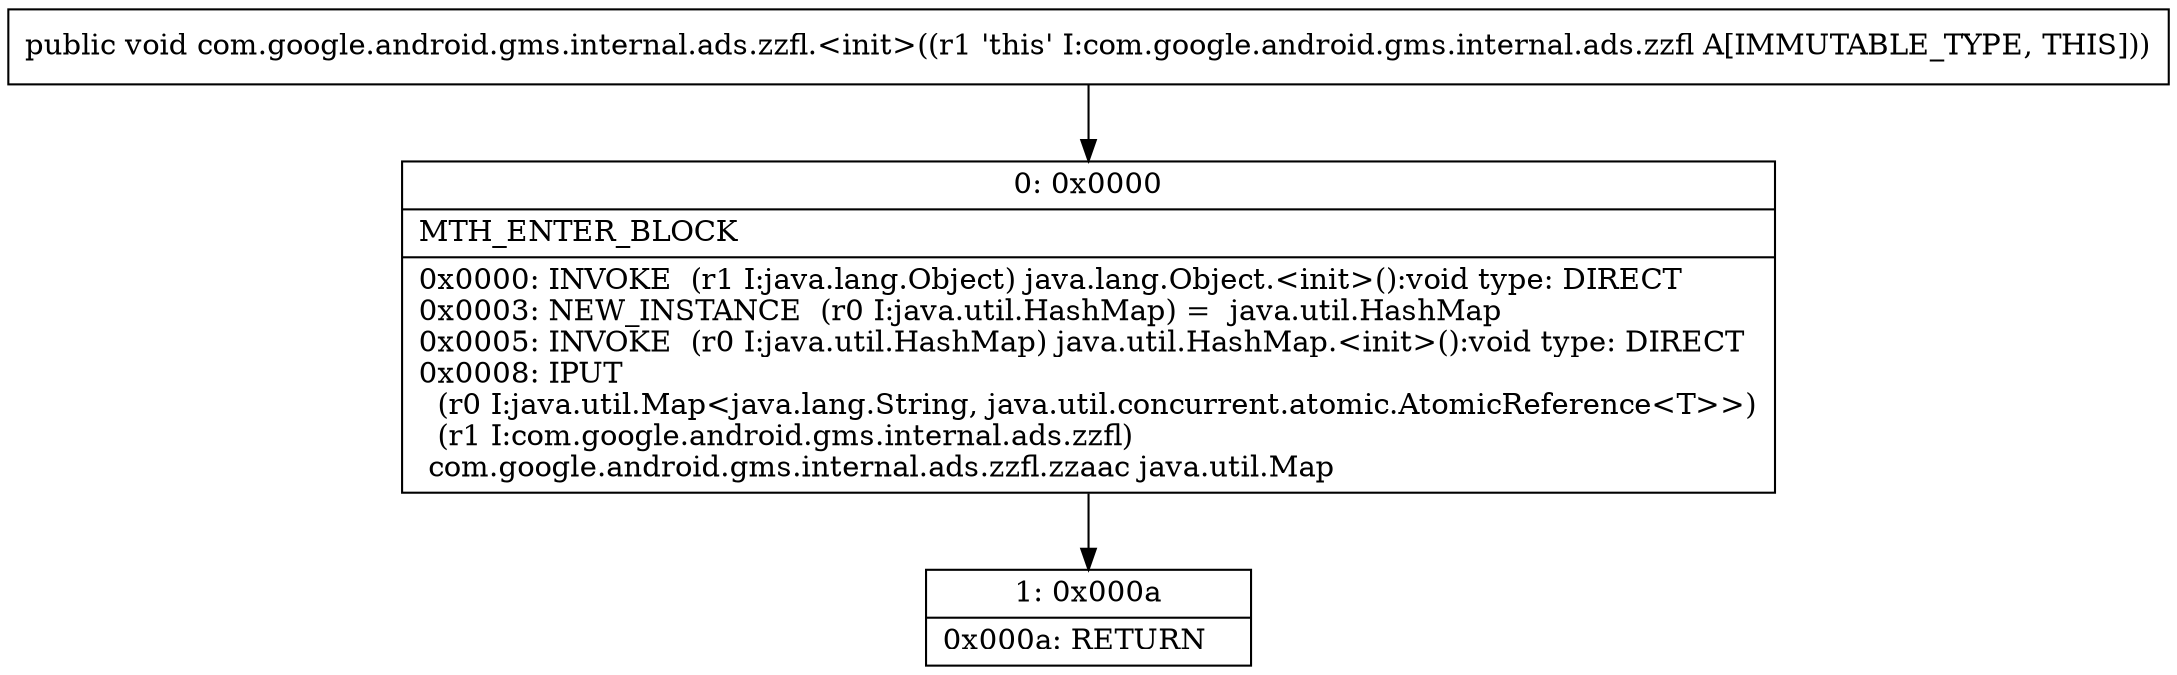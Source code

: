 digraph "CFG forcom.google.android.gms.internal.ads.zzfl.\<init\>()V" {
Node_0 [shape=record,label="{0\:\ 0x0000|MTH_ENTER_BLOCK\l|0x0000: INVOKE  (r1 I:java.lang.Object) java.lang.Object.\<init\>():void type: DIRECT \l0x0003: NEW_INSTANCE  (r0 I:java.util.HashMap) =  java.util.HashMap \l0x0005: INVOKE  (r0 I:java.util.HashMap) java.util.HashMap.\<init\>():void type: DIRECT \l0x0008: IPUT  \l  (r0 I:java.util.Map\<java.lang.String, java.util.concurrent.atomic.AtomicReference\<T\>\>)\l  (r1 I:com.google.android.gms.internal.ads.zzfl)\l com.google.android.gms.internal.ads.zzfl.zzaac java.util.Map \l}"];
Node_1 [shape=record,label="{1\:\ 0x000a|0x000a: RETURN   \l}"];
MethodNode[shape=record,label="{public void com.google.android.gms.internal.ads.zzfl.\<init\>((r1 'this' I:com.google.android.gms.internal.ads.zzfl A[IMMUTABLE_TYPE, THIS])) }"];
MethodNode -> Node_0;
Node_0 -> Node_1;
}

